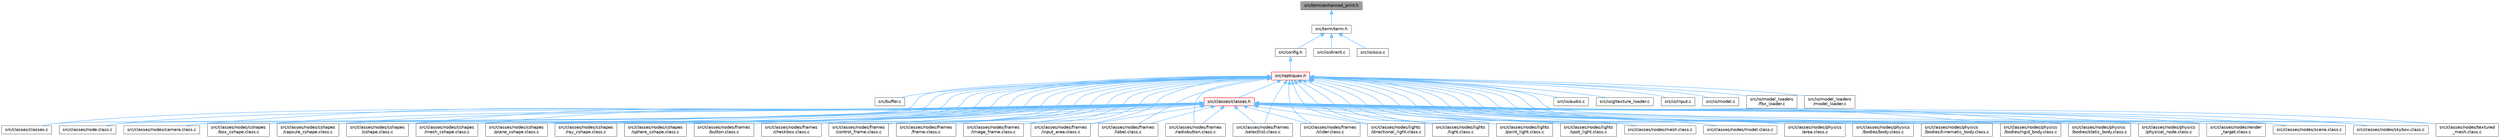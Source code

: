 digraph "src/term/enhanced_print.h"
{
 // LATEX_PDF_SIZE
  bgcolor="transparent";
  edge [fontname=Helvetica,fontsize=10,labelfontname=Helvetica,labelfontsize=10];
  node [fontname=Helvetica,fontsize=10,shape=box,height=0.2,width=0.4];
  Node1 [id="Node000001",label="src/term/enhanced_print.h",height=0.2,width=0.4,color="gray40", fillcolor="grey60", style="filled", fontcolor="black",tooltip=" "];
  Node1 -> Node2 [id="edge86_Node000001_Node000002",dir="back",color="steelblue1",style="solid",tooltip=" "];
  Node2 [id="Node000002",label="src/term/term.h",height=0.2,width=0.4,color="grey40", fillcolor="white", style="filled",URL="$term_8h.html",tooltip=" "];
  Node2 -> Node3 [id="edge87_Node000002_Node000003",dir="back",color="steelblue1",style="solid",tooltip=" "];
  Node3 [id="Node000003",label="src/config.h",height=0.2,width=0.4,color="grey40", fillcolor="white", style="filled",URL="$config_8h.html",tooltip=" "];
  Node3 -> Node4 [id="edge88_Node000003_Node000004",dir="back",color="steelblue1",style="solid",tooltip=" "];
  Node4 [id="Node000004",label="src/raptiquax.h",height=0.2,width=0.4,color="red", fillcolor="#FFF0F0", style="filled",URL="$raptiquax_8h.html",tooltip="This file contains type definitions for fixed-width integer types and floating-point types."];
  Node4 -> Node5 [id="edge89_Node000004_Node000005",dir="back",color="steelblue1",style="solid",tooltip=" "];
  Node5 [id="Node000005",label="src/buffer.c",height=0.2,width=0.4,color="grey40", fillcolor="white", style="filled",URL="$buffer_8c.html",tooltip=" "];
  Node4 -> Node6 [id="edge90_Node000004_Node000006",dir="back",color="steelblue1",style="solid",tooltip=" "];
  Node6 [id="Node000006",label="src/classes/classes.c",height=0.2,width=0.4,color="grey40", fillcolor="white", style="filled",URL="$classes_8c.html",tooltip=" "];
  Node4 -> Node7 [id="edge91_Node000004_Node000007",dir="back",color="steelblue1",style="solid",tooltip=" "];
  Node7 [id="Node000007",label="src/classes/classes.h",height=0.2,width=0.4,color="red", fillcolor="#FFF0F0", style="filled",URL="$classes_8h.html",tooltip=" "];
  Node7 -> Node6 [id="edge92_Node000007_Node000006",dir="back",color="steelblue1",style="solid",tooltip=" "];
  Node7 -> Node8 [id="edge93_Node000007_Node000008",dir="back",color="steelblue1",style="solid",tooltip=" "];
  Node8 [id="Node000008",label="src/classes/node.class.c",height=0.2,width=0.4,color="grey40", fillcolor="white", style="filled",URL="$node_8class_8c.html",tooltip="Implementation of the node class for the ProjetSDLOpenGLL2 project."];
  Node7 -> Node9 [id="edge94_Node000007_Node000009",dir="back",color="steelblue1",style="solid",tooltip=" "];
  Node9 [id="Node000009",label="src/classes/nodes/camera.class.c",height=0.2,width=0.4,color="grey40", fillcolor="white", style="filled",URL="$camera_8class_8c.html",tooltip="This file contains the implementation of the Camera class."];
  Node7 -> Node10 [id="edge95_Node000007_Node000010",dir="back",color="steelblue1",style="solid",tooltip=" "];
  Node10 [id="Node000010",label="src/classes/nodes/cshapes\l/box_cshape.class.c",height=0.2,width=0.4,color="grey40", fillcolor="white", style="filled",URL="$box__cshape_8class_8c.html",tooltip="This source file defines the BoxCShape class and its associated methods."];
  Node7 -> Node11 [id="edge96_Node000007_Node000011",dir="back",color="steelblue1",style="solid",tooltip=" "];
  Node11 [id="Node000011",label="src/classes/nodes/cshapes\l/capsule_cshape.class.c",height=0.2,width=0.4,color="grey40", fillcolor="white", style="filled",URL="$capsule__cshape_8class_8c.html",tooltip="This file defines the implementation of the capsule shape class."];
  Node7 -> Node12 [id="edge97_Node000007_Node000012",dir="back",color="steelblue1",style="solid",tooltip=" "];
  Node12 [id="Node000012",label="src/classes/nodes/cshapes\l/cshape.class.c",height=0.2,width=0.4,color="grey40", fillcolor="white", style="filled",URL="$cshape_8class_8c.html",tooltip="This file defines the implementation of various CShape classes."];
  Node7 -> Node13 [id="edge98_Node000007_Node000013",dir="back",color="steelblue1",style="solid",tooltip=" "];
  Node13 [id="Node000013",label="src/classes/nodes/cshapes\l/mesh_cshape.class.c",height=0.2,width=0.4,color="grey40", fillcolor="white", style="filled",URL="$mesh__cshape_8class_8c.html",tooltip="This file defines the implementation of mesh shapes for the project."];
  Node7 -> Node14 [id="edge99_Node000007_Node000014",dir="back",color="steelblue1",style="solid",tooltip=" "];
  Node14 [id="Node000014",label="src/classes/nodes/cshapes\l/plane_cshape.class.c",height=0.2,width=0.4,color="grey40", fillcolor="white", style="filled",URL="$plane__cshape_8class_8c.html",tooltip="This file defines the implementation of a plane shape class."];
  Node7 -> Node15 [id="edge100_Node000007_Node000015",dir="back",color="steelblue1",style="solid",tooltip=" "];
  Node15 [id="Node000015",label="src/classes/nodes/cshapes\l/ray_cshape.class.c",height=0.2,width=0.4,color="grey40", fillcolor="white", style="filled",URL="$ray__cshape_8class_8c.html",tooltip="This file defines the implementation of ray-casting shapes."];
  Node7 -> Node16 [id="edge101_Node000007_Node000016",dir="back",color="steelblue1",style="solid",tooltip=" "];
  Node16 [id="Node000016",label="src/classes/nodes/cshapes\l/sphere_cshape.class.c",height=0.2,width=0.4,color="grey40", fillcolor="white", style="filled",URL="$sphere__cshape_8class_8c.html",tooltip="This file contains the implementation of the SphereCShape class."];
  Node7 -> Node17 [id="edge102_Node000007_Node000017",dir="back",color="steelblue1",style="solid",tooltip=" "];
  Node17 [id="Node000017",label="src/classes/nodes/frames\l/button.class.c",height=0.2,width=0.4,color="grey40", fillcolor="white", style="filled",URL="$button_8class_8c.html",tooltip="This file defines the Button class and its associated methods."];
  Node7 -> Node18 [id="edge103_Node000007_Node000018",dir="back",color="steelblue1",style="solid",tooltip=" "];
  Node18 [id="Node000018",label="src/classes/nodes/frames\l/checkbox.class.c",height=0.2,width=0.4,color="grey40", fillcolor="white", style="filled",URL="$checkbox_8class_8c.html",tooltip="Implementation of the Checkbox class for the GUI framework."];
  Node7 -> Node19 [id="edge104_Node000007_Node000019",dir="back",color="steelblue1",style="solid",tooltip=" "];
  Node19 [id="Node000019",label="src/classes/nodes/frames\l/control_frame.class.c",height=0.2,width=0.4,color="grey40", fillcolor="white", style="filled",URL="$control__frame_8class_8c.html",tooltip="This file defines the implementation of the control frame class."];
  Node7 -> Node20 [id="edge105_Node000007_Node000020",dir="back",color="steelblue1",style="solid",tooltip=" "];
  Node20 [id="Node000020",label="src/classes/nodes/frames\l/frame.class.c",height=0.2,width=0.4,color="grey40", fillcolor="white", style="filled",URL="$frame_8class_8c.html",tooltip="This file defines the implementation of frame-related functionalities."];
  Node7 -> Node21 [id="edge106_Node000007_Node000021",dir="back",color="steelblue1",style="solid",tooltip=" "];
  Node21 [id="Node000021",label="src/classes/nodes/frames\l/image_frame.class.c",height=0.2,width=0.4,color="grey40", fillcolor="white", style="filled",URL="$image__frame_8class_8c.html",tooltip="This file contains the implementation of the ImageFrame class."];
  Node7 -> Node22 [id="edge107_Node000007_Node000022",dir="back",color="steelblue1",style="solid",tooltip=" "];
  Node22 [id="Node000022",label="src/classes/nodes/frames\l/input_area.class.c",height=0.2,width=0.4,color="grey40", fillcolor="white", style="filled",URL="$input__area_8class_8c.html",tooltip="This file defines the InputArea class and its associated methods."];
  Node7 -> Node23 [id="edge108_Node000007_Node000023",dir="back",color="steelblue1",style="solid",tooltip=" "];
  Node23 [id="Node000023",label="src/classes/nodes/frames\l/label.class.c",height=0.2,width=0.4,color="grey40", fillcolor="white", style="filled",URL="$label_8class_8c.html",tooltip="This file defines the Label class and its associated functions."];
  Node7 -> Node24 [id="edge109_Node000007_Node000024",dir="back",color="steelblue1",style="solid",tooltip=" "];
  Node24 [id="Node000024",label="src/classes/nodes/frames\l/radiobutton.class.c",height=0.2,width=0.4,color="grey40", fillcolor="white", style="filled",URL="$radiobutton_8class_8c.html",tooltip="Implementation of the RadioButton class."];
  Node7 -> Node25 [id="edge110_Node000007_Node000025",dir="back",color="steelblue1",style="solid",tooltip=" "];
  Node25 [id="Node000025",label="src/classes/nodes/frames\l/selectlist.class.c",height=0.2,width=0.4,color="grey40", fillcolor="white", style="filled",URL="$selectlist_8class_8c.html",tooltip="This file implements the functionality for a selectable list frame in the application."];
  Node7 -> Node26 [id="edge111_Node000007_Node000026",dir="back",color="steelblue1",style="solid",tooltip=" "];
  Node26 [id="Node000026",label="src/classes/nodes/frames\l/slider.class.c",height=0.2,width=0.4,color="grey40", fillcolor="white", style="filled",URL="$slider_8class_8c.html",tooltip=" "];
  Node7 -> Node27 [id="edge112_Node000007_Node000027",dir="back",color="steelblue1",style="solid",tooltip=" "];
  Node27 [id="Node000027",label="src/classes/nodes/lights\l/directional_light.class.c",height=0.2,width=0.4,color="grey40", fillcolor="white", style="filled",URL="$directional__light_8class_8c.html",tooltip="This file contains the implementation of the directional light class."];
  Node7 -> Node28 [id="edge113_Node000007_Node000028",dir="back",color="steelblue1",style="solid",tooltip=" "];
  Node28 [id="Node000028",label="src/classes/nodes/lights\l/light.class.c",height=0.2,width=0.4,color="grey40", fillcolor="white", style="filled",URL="$light_8class_8c.html",tooltip="This file contains the implementation of the light class for the project."];
  Node7 -> Node29 [id="edge114_Node000007_Node000029",dir="back",color="steelblue1",style="solid",tooltip=" "];
  Node29 [id="Node000029",label="src/classes/nodes/lights\l/point_light.class.c",height=0.2,width=0.4,color="grey40", fillcolor="white", style="filled",URL="$point__light_8class_8c.html",tooltip="This file contains the implementation of the PointLight class."];
  Node7 -> Node30 [id="edge115_Node000007_Node000030",dir="back",color="steelblue1",style="solid",tooltip=" "];
  Node30 [id="Node000030",label="src/classes/nodes/lights\l/spot_light.class.c",height=0.2,width=0.4,color="grey40", fillcolor="white", style="filled",URL="$spot__light_8class_8c.html",tooltip="This file contains the implementation of the SpotLight class."];
  Node7 -> Node31 [id="edge116_Node000007_Node000031",dir="back",color="steelblue1",style="solid",tooltip=" "];
  Node31 [id="Node000031",label="src/classes/nodes/mesh.class.c",height=0.2,width=0.4,color="grey40", fillcolor="white", style="filled",URL="$mesh_8class_8c.html",tooltip="This file defines the implementation of the Mesh class."];
  Node7 -> Node32 [id="edge117_Node000007_Node000032",dir="back",color="steelblue1",style="solid",tooltip=" "];
  Node32 [id="Node000032",label="src/classes/nodes/model.class.c",height=0.2,width=0.4,color="grey40", fillcolor="white", style="filled",URL="$model_8class_8c.html",tooltip="This file contains the implementation of the model class."];
  Node7 -> Node33 [id="edge118_Node000007_Node000033",dir="back",color="steelblue1",style="solid",tooltip=" "];
  Node33 [id="Node000033",label="src/classes/nodes/physics\l/area.class.c",height=0.2,width=0.4,color="grey40", fillcolor="white", style="filled",URL="$area_8class_8c.html",tooltip="This file handles the physics area nodes in the project."];
  Node7 -> Node34 [id="edge119_Node000007_Node000034",dir="back",color="steelblue1",style="solid",tooltip=" "];
  Node34 [id="Node000034",label="src/classes/nodes/physics\l/bodies/body.class.c",height=0.2,width=0.4,color="grey40", fillcolor="white", style="filled",URL="$body_8class_8c.html",tooltip="This file defines the body class for the physics engine."];
  Node7 -> Node35 [id="edge120_Node000007_Node000035",dir="back",color="steelblue1",style="solid",tooltip=" "];
  Node35 [id="Node000035",label="src/classes/nodes/physics\l/bodies/kinematic_body.class.c",height=0.2,width=0.4,color="grey40", fillcolor="white", style="filled",URL="$kinematic__body_8class_8c.html",tooltip="This file defines the implementation of kinematic bodies for the physics engine."];
  Node7 -> Node36 [id="edge121_Node000007_Node000036",dir="back",color="steelblue1",style="solid",tooltip=" "];
  Node36 [id="Node000036",label="src/classes/nodes/physics\l/bodies/rigid_body.class.c",height=0.2,width=0.4,color="grey40", fillcolor="white", style="filled",URL="$rigid__body_8class_8c.html",tooltip="This source file defines the implementation of rigid body physics for the project."];
  Node7 -> Node37 [id="edge122_Node000007_Node000037",dir="back",color="steelblue1",style="solid",tooltip=" "];
  Node37 [id="Node000037",label="src/classes/nodes/physics\l/bodies/static_body.class.c",height=0.2,width=0.4,color="grey40", fillcolor="white", style="filled",URL="$static__body_8class_8c.html",tooltip="This file defines the implementation of static bodies in the physics engine."];
  Node7 -> Node38 [id="edge123_Node000007_Node000038",dir="back",color="steelblue1",style="solid",tooltip=" "];
  Node38 [id="Node000038",label="src/classes/nodes/physics\l/physical_node.class.c",height=0.2,width=0.4,color="grey40", fillcolor="white", style="filled",URL="$physical__node_8class_8c.html",tooltip="This file contains the implementation of the PhysicalNode class."];
  Node7 -> Node39 [id="edge124_Node000007_Node000039",dir="back",color="steelblue1",style="solid",tooltip=" "];
  Node39 [id="Node000039",label="src/classes/nodes/render\l_target.class.c",height=0.2,width=0.4,color="grey40", fillcolor="white", style="filled",URL="$render__target_8class_8c.html",tooltip="Framebuffer class implementation."];
  Node7 -> Node40 [id="edge125_Node000007_Node000040",dir="back",color="steelblue1",style="solid",tooltip=" "];
  Node40 [id="Node000040",label="src/classes/nodes/scene.class.c",height=0.2,width=0.4,color="grey40", fillcolor="white", style="filled",URL="$scene_8class_8c.html",tooltip="This file contains the implementation of the scene class."];
  Node7 -> Node41 [id="edge126_Node000007_Node000041",dir="back",color="steelblue1",style="solid",tooltip=" "];
  Node41 [id="Node000041",label="src/classes/nodes/skybox.class.c",height=0.2,width=0.4,color="grey40", fillcolor="white", style="filled",URL="$skybox_8class_8c.html",tooltip="This file contains the implementation of the Skybox class."];
  Node7 -> Node42 [id="edge127_Node000007_Node000042",dir="back",color="steelblue1",style="solid",tooltip=" "];
  Node42 [id="Node000042",label="src/classes/nodes/textured\l_mesh.class.c",height=0.2,width=0.4,color="grey40", fillcolor="white", style="filled",URL="$textured__mesh_8class_8c.html",tooltip="This file contains the implementation of the TexturedMesh class."];
  Node4 -> Node8 [id="edge128_Node000004_Node000008",dir="back",color="steelblue1",style="solid",tooltip=" "];
  Node4 -> Node9 [id="edge129_Node000004_Node000009",dir="back",color="steelblue1",style="solid",tooltip=" "];
  Node4 -> Node10 [id="edge130_Node000004_Node000010",dir="back",color="steelblue1",style="solid",tooltip=" "];
  Node4 -> Node11 [id="edge131_Node000004_Node000011",dir="back",color="steelblue1",style="solid",tooltip=" "];
  Node4 -> Node12 [id="edge132_Node000004_Node000012",dir="back",color="steelblue1",style="solid",tooltip=" "];
  Node4 -> Node13 [id="edge133_Node000004_Node000013",dir="back",color="steelblue1",style="solid",tooltip=" "];
  Node4 -> Node14 [id="edge134_Node000004_Node000014",dir="back",color="steelblue1",style="solid",tooltip=" "];
  Node4 -> Node15 [id="edge135_Node000004_Node000015",dir="back",color="steelblue1",style="solid",tooltip=" "];
  Node4 -> Node16 [id="edge136_Node000004_Node000016",dir="back",color="steelblue1",style="solid",tooltip=" "];
  Node4 -> Node17 [id="edge137_Node000004_Node000017",dir="back",color="steelblue1",style="solid",tooltip=" "];
  Node4 -> Node18 [id="edge138_Node000004_Node000018",dir="back",color="steelblue1",style="solid",tooltip=" "];
  Node4 -> Node19 [id="edge139_Node000004_Node000019",dir="back",color="steelblue1",style="solid",tooltip=" "];
  Node4 -> Node20 [id="edge140_Node000004_Node000020",dir="back",color="steelblue1",style="solid",tooltip=" "];
  Node4 -> Node21 [id="edge141_Node000004_Node000021",dir="back",color="steelblue1",style="solid",tooltip=" "];
  Node4 -> Node22 [id="edge142_Node000004_Node000022",dir="back",color="steelblue1",style="solid",tooltip=" "];
  Node4 -> Node23 [id="edge143_Node000004_Node000023",dir="back",color="steelblue1",style="solid",tooltip=" "];
  Node4 -> Node24 [id="edge144_Node000004_Node000024",dir="back",color="steelblue1",style="solid",tooltip=" "];
  Node4 -> Node25 [id="edge145_Node000004_Node000025",dir="back",color="steelblue1",style="solid",tooltip=" "];
  Node4 -> Node26 [id="edge146_Node000004_Node000026",dir="back",color="steelblue1",style="solid",tooltip=" "];
  Node4 -> Node27 [id="edge147_Node000004_Node000027",dir="back",color="steelblue1",style="solid",tooltip=" "];
  Node4 -> Node28 [id="edge148_Node000004_Node000028",dir="back",color="steelblue1",style="solid",tooltip=" "];
  Node4 -> Node29 [id="edge149_Node000004_Node000029",dir="back",color="steelblue1",style="solid",tooltip=" "];
  Node4 -> Node30 [id="edge150_Node000004_Node000030",dir="back",color="steelblue1",style="solid",tooltip=" "];
  Node4 -> Node31 [id="edge151_Node000004_Node000031",dir="back",color="steelblue1",style="solid",tooltip=" "];
  Node4 -> Node32 [id="edge152_Node000004_Node000032",dir="back",color="steelblue1",style="solid",tooltip=" "];
  Node4 -> Node33 [id="edge153_Node000004_Node000033",dir="back",color="steelblue1",style="solid",tooltip=" "];
  Node4 -> Node34 [id="edge154_Node000004_Node000034",dir="back",color="steelblue1",style="solid",tooltip=" "];
  Node4 -> Node35 [id="edge155_Node000004_Node000035",dir="back",color="steelblue1",style="solid",tooltip=" "];
  Node4 -> Node36 [id="edge156_Node000004_Node000036",dir="back",color="steelblue1",style="solid",tooltip=" "];
  Node4 -> Node37 [id="edge157_Node000004_Node000037",dir="back",color="steelblue1",style="solid",tooltip=" "];
  Node4 -> Node38 [id="edge158_Node000004_Node000038",dir="back",color="steelblue1",style="solid",tooltip=" "];
  Node4 -> Node39 [id="edge159_Node000004_Node000039",dir="back",color="steelblue1",style="solid",tooltip=" "];
  Node4 -> Node40 [id="edge160_Node000004_Node000040",dir="back",color="steelblue1",style="solid",tooltip=" "];
  Node4 -> Node41 [id="edge161_Node000004_Node000041",dir="back",color="steelblue1",style="solid",tooltip=" "];
  Node4 -> Node42 [id="edge162_Node000004_Node000042",dir="back",color="steelblue1",style="solid",tooltip=" "];
  Node4 -> Node54 [id="edge163_Node000004_Node000054",dir="back",color="steelblue1",style="solid",tooltip=" "];
  Node54 [id="Node000054",label="src/io/audio.c",height=0.2,width=0.4,color="grey40", fillcolor="white", style="filled",URL="$audio_8c.html",tooltip=" "];
  Node4 -> Node55 [id="edge164_Node000004_Node000055",dir="back",color="steelblue1",style="solid",tooltip=" "];
  Node55 [id="Node000055",label="src/io/gltexture_loader.c",height=0.2,width=0.4,color="grey40", fillcolor="white", style="filled",URL="$gltexture__loader_8c.html",tooltip=" "];
  Node4 -> Node56 [id="edge165_Node000004_Node000056",dir="back",color="steelblue1",style="solid",tooltip=" "];
  Node56 [id="Node000056",label="src/io/input.c",height=0.2,width=0.4,color="grey40", fillcolor="white", style="filled",URL="$input_8c.html",tooltip=" "];
  Node4 -> Node57 [id="edge166_Node000004_Node000057",dir="back",color="steelblue1",style="solid",tooltip=" "];
  Node57 [id="Node000057",label="src/io/model.c",height=0.2,width=0.4,color="grey40", fillcolor="white", style="filled",URL="$model_8c.html",tooltip=" "];
  Node4 -> Node58 [id="edge167_Node000004_Node000058",dir="back",color="steelblue1",style="solid",tooltip=" "];
  Node58 [id="Node000058",label="src/io/model_loaders\l/fbx_loader.c",height=0.2,width=0.4,color="grey40", fillcolor="white", style="filled",URL="$fbx__loader_8c.html",tooltip=" "];
  Node4 -> Node59 [id="edge168_Node000004_Node000059",dir="back",color="steelblue1",style="solid",tooltip=" "];
  Node59 [id="Node000059",label="src/io/model_loaders\l/model_loader.c",height=0.2,width=0.4,color="grey40", fillcolor="white", style="filled",URL="$model__loader_8c.html",tooltip=" "];
  Node2 -> Node81 [id="edge169_Node000002_Node000081",dir="back",color="steelblue1",style="solid",tooltip=" "];
  Node81 [id="Node000081",label="src/io/dirent.c",height=0.2,width=0.4,color="grey40", fillcolor="white", style="filled",URL="$dirent_8c.html",tooltip=" "];
  Node2 -> Node82 [id="edge170_Node000002_Node000082",dir="back",color="steelblue1",style="solid",tooltip=" "];
  Node82 [id="Node000082",label="src/io/osio.c",height=0.2,width=0.4,color="grey40", fillcolor="white", style="filled",URL="$osio_8c.html",tooltip=" "];
}
